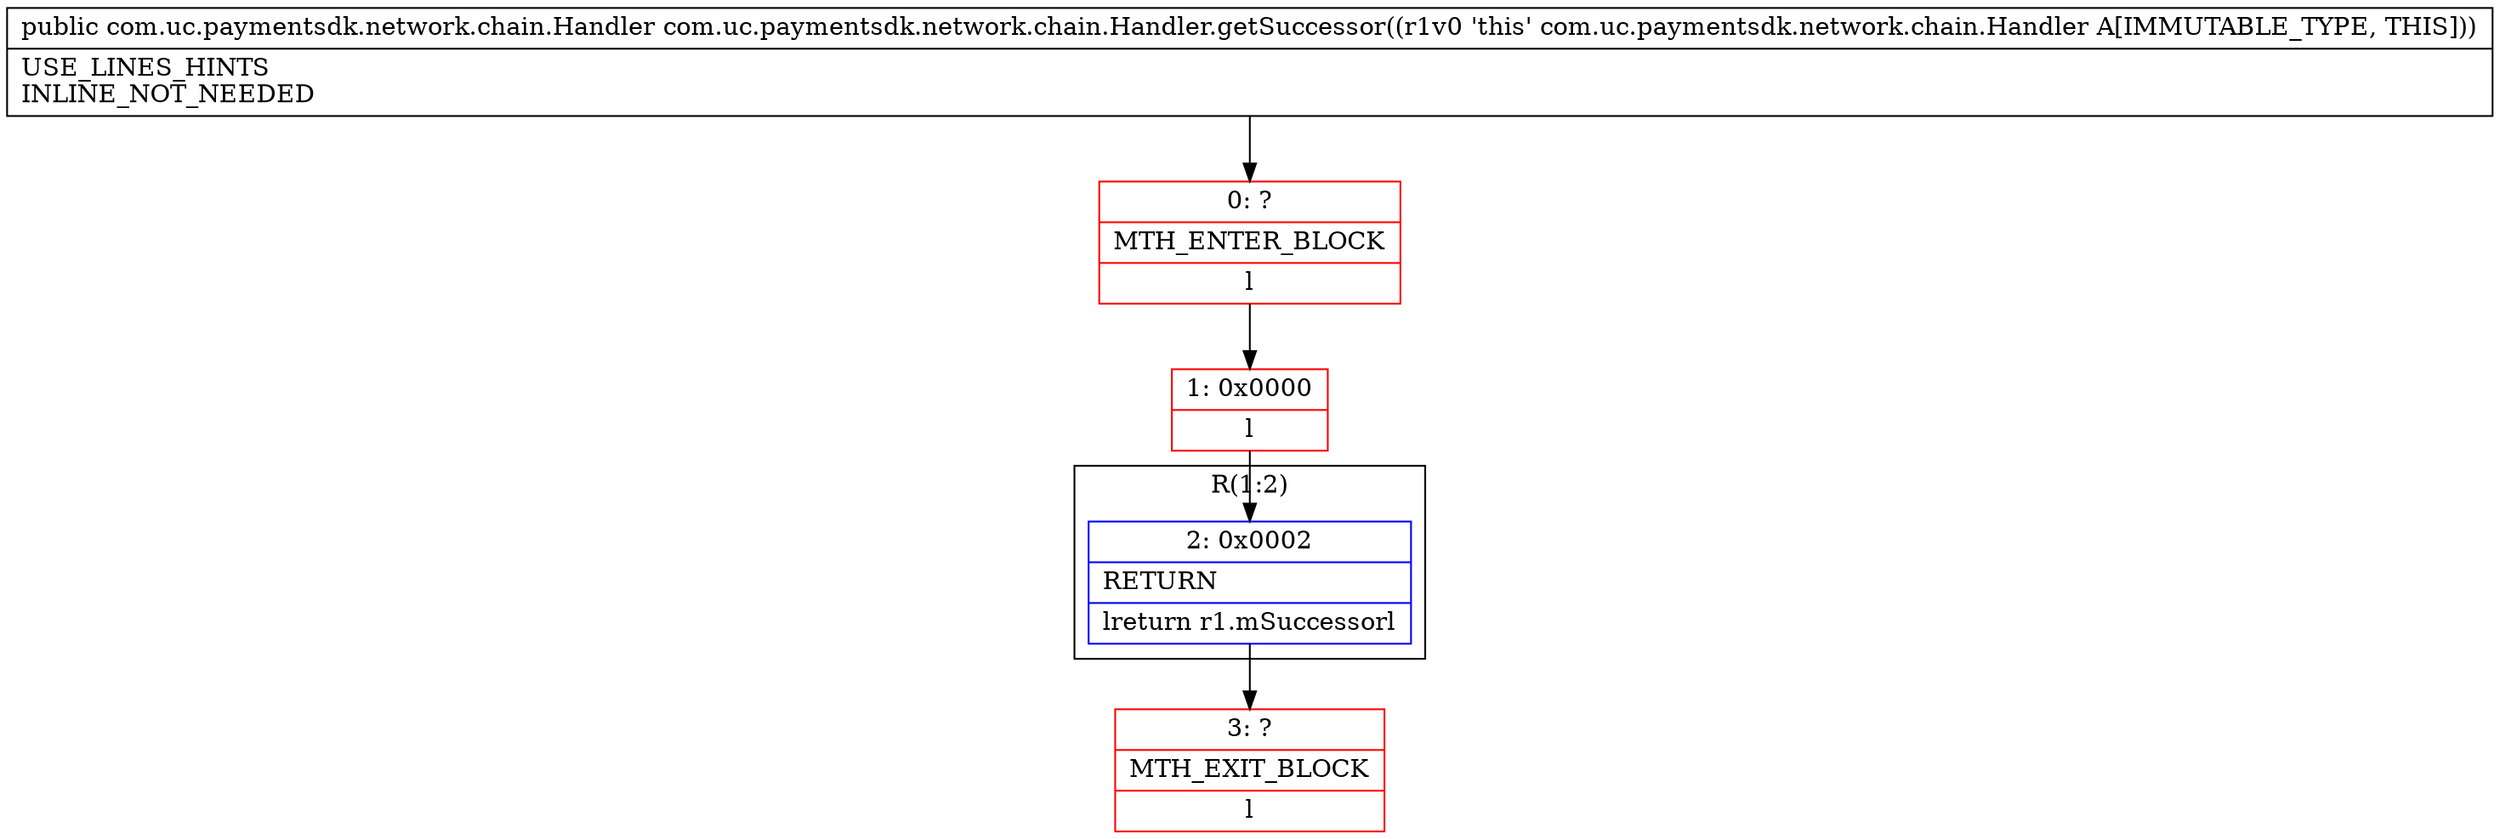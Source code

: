 digraph "CFG forcom.uc.paymentsdk.network.chain.Handler.getSuccessor()Lcom\/uc\/paymentsdk\/network\/chain\/Handler;" {
subgraph cluster_Region_183047201 {
label = "R(1:2)";
node [shape=record,color=blue];
Node_2 [shape=record,label="{2\:\ 0x0002|RETURN\l|lreturn r1.mSuccessorl}"];
}
Node_0 [shape=record,color=red,label="{0\:\ ?|MTH_ENTER_BLOCK\l|l}"];
Node_1 [shape=record,color=red,label="{1\:\ 0x0000|l}"];
Node_3 [shape=record,color=red,label="{3\:\ ?|MTH_EXIT_BLOCK\l|l}"];
MethodNode[shape=record,label="{public com.uc.paymentsdk.network.chain.Handler com.uc.paymentsdk.network.chain.Handler.getSuccessor((r1v0 'this' com.uc.paymentsdk.network.chain.Handler A[IMMUTABLE_TYPE, THIS]))  | USE_LINES_HINTS\lINLINE_NOT_NEEDED\l}"];
MethodNode -> Node_0;
Node_2 -> Node_3;
Node_0 -> Node_1;
Node_1 -> Node_2;
}

